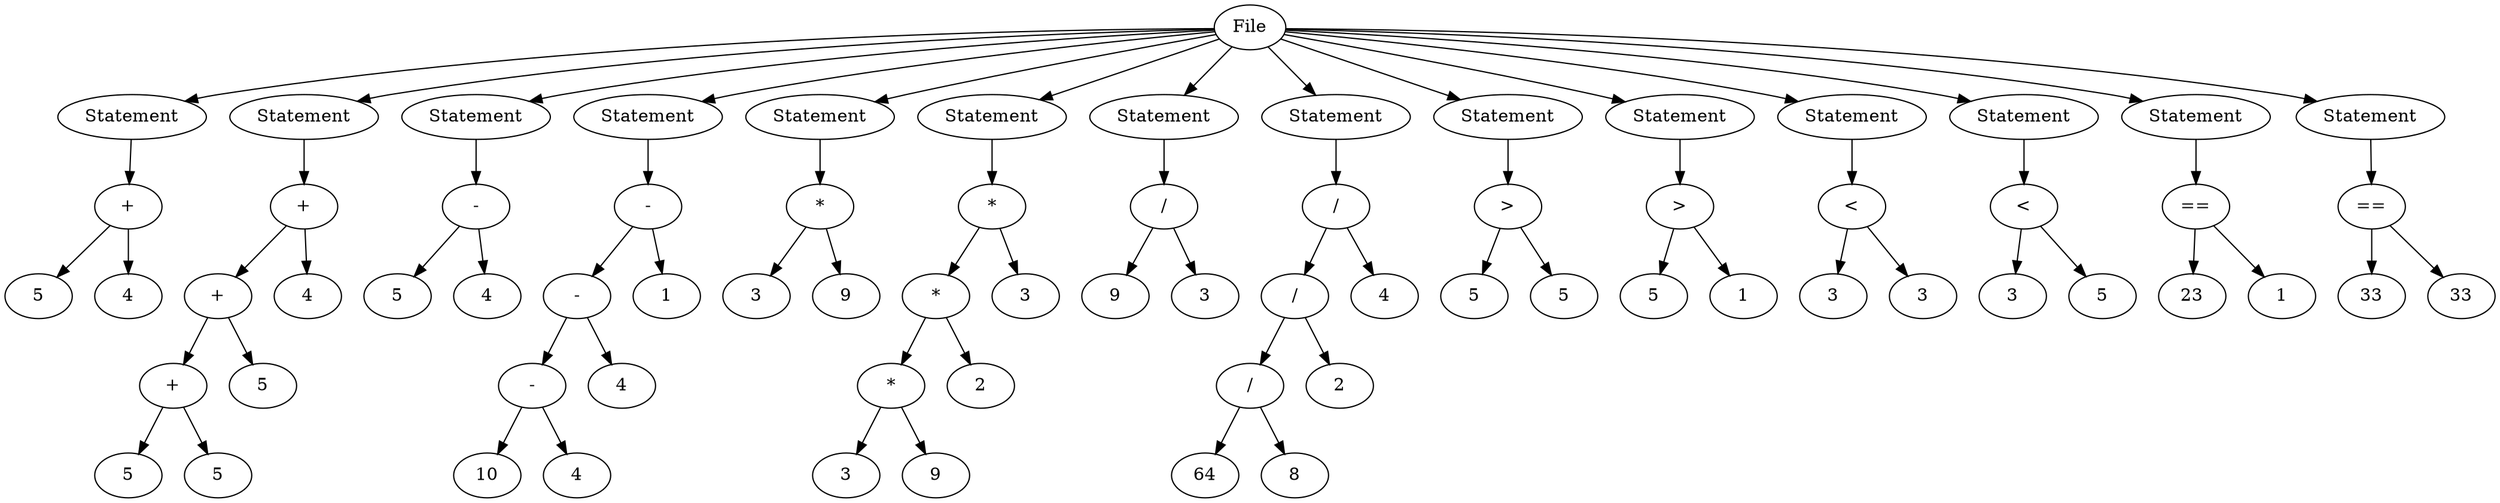 digraph {n0 [label="File"];
n1 [label="Statement"];
n2 [label="+"];
n3 [label="5"];
n4 [label="4"];
n5 [label="Statement"];
n6 [label="+"];
n7 [label="+"];
n8 [label="+"];
n9 [label="5"];
n10 [label="5"];
n11 [label="5"];
n12 [label="4"];
n13 [label="Statement"];
n14 [label="-"];
n15 [label="5"];
n16 [label="4"];
n17 [label="Statement"];
n18 [label="-"];
n19 [label="-"];
n20 [label="-"];
n21 [label="10"];
n22 [label="4"];
n23 [label="4"];
n24 [label="1"];
n25 [label="Statement"];
n26 [label="*"];
n27 [label="3"];
n28 [label="9"];
n29 [label="Statement"];
n30 [label="*"];
n31 [label="*"];
n32 [label="*"];
n33 [label="3"];
n34 [label="9"];
n35 [label="2"];
n36 [label="3"];
n37 [label="Statement"];
n38 [label="/"];
n39 [label="9"];
n40 [label="3"];
n41 [label="Statement"];
n42 [label="/"];
n43 [label="/"];
n44 [label="/"];
n45 [label="64"];
n46 [label="8"];
n47 [label="2"];
n48 [label="4"];
n49 [label="Statement"];
n50 [label=">"];
n51 [label="5"];
n52 [label="5"];
n53 [label="Statement"];
n54 [label=">"];
n55 [label="5"];
n56 [label="1"];
n57 [label="Statement"];
n58 [label="<"];
n59 [label="3"];
n60 [label="3"];
n61 [label="Statement"];
n62 [label="<"];
n63 [label="3"];
n64 [label="5"];
n65 [label="Statement"];
n66 [label="=="];
n67 [label="23"];
n68 [label="1"];
n69 [label="Statement"];
n70 [label="=="];
n71 [label="33"];
n72 [label="33"];
n0 -> n1
n1 -> n2
n2 -> n3
n2 -> n4
n0 -> n5
n5 -> n6
n6 -> n7
n7 -> n8
n8 -> n9
n8 -> n10
n7 -> n11
n6 -> n12
n0 -> n13
n13 -> n14
n14 -> n15
n14 -> n16
n0 -> n17
n17 -> n18
n18 -> n19
n19 -> n20
n20 -> n21
n20 -> n22
n19 -> n23
n18 -> n24
n0 -> n25
n25 -> n26
n26 -> n27
n26 -> n28
n0 -> n29
n29 -> n30
n30 -> n31
n31 -> n32
n32 -> n33
n32 -> n34
n31 -> n35
n30 -> n36
n0 -> n37
n37 -> n38
n38 -> n39
n38 -> n40
n0 -> n41
n41 -> n42
n42 -> n43
n43 -> n44
n44 -> n45
n44 -> n46
n43 -> n47
n42 -> n48
n0 -> n49
n49 -> n50
n50 -> n51
n50 -> n52
n0 -> n53
n53 -> n54
n54 -> n55
n54 -> n56
n0 -> n57
n57 -> n58
n58 -> n59
n58 -> n60
n0 -> n61
n61 -> n62
n62 -> n63
n62 -> n64
n0 -> n65
n65 -> n66
n66 -> n67
n66 -> n68
n0 -> n69
n69 -> n70
n70 -> n71
n70 -> n72
}